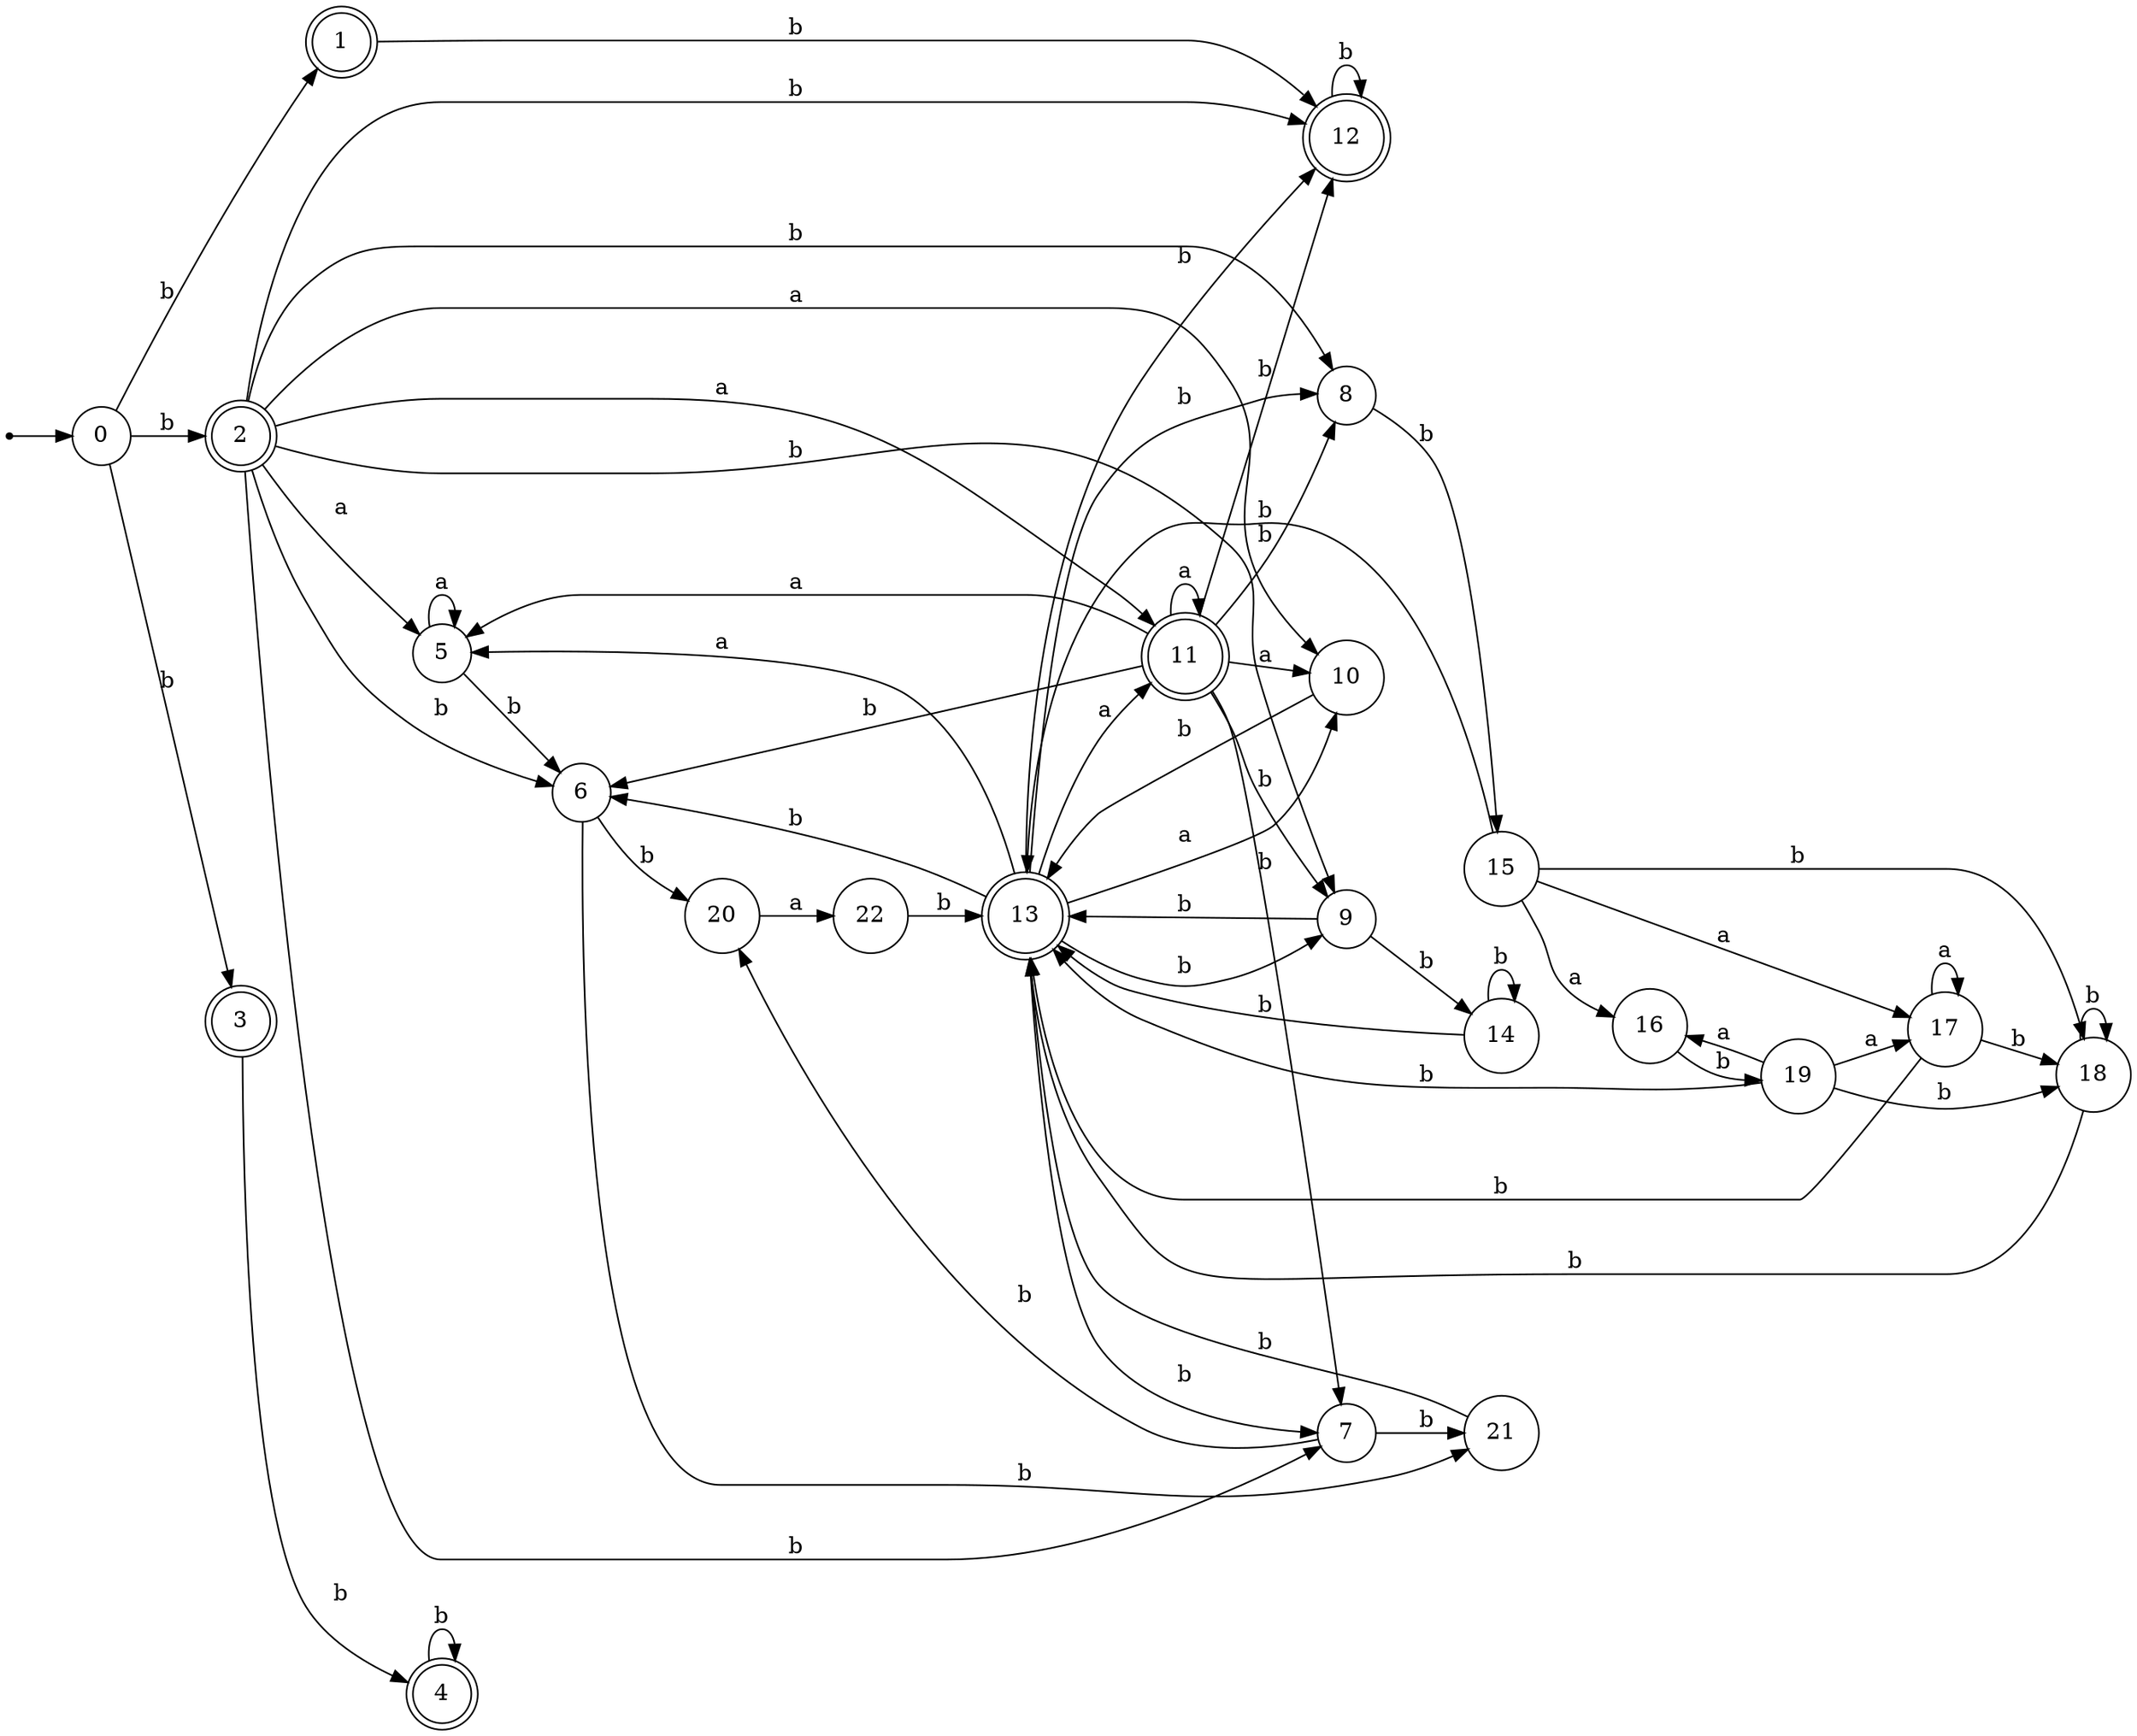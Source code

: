 digraph finite_state_machine {
rankdir=LR;
size="20,20";
node [shape = point]; "dummy0"
node [shape = circle]; "0";
"dummy0" -> "0";
node [shape = doublecircle]; "1";node [shape = doublecircle]; "2";node [shape = doublecircle]; "3";node [shape = doublecircle]; "4";node [shape = circle]; "5";
node [shape = circle]; "6";
node [shape = circle]; "7";
node [shape = circle]; "8";
node [shape = circle]; "9";
node [shape = circle]; "10";
node [shape = doublecircle]; "11";node [shape = doublecircle]; "12";node [shape = doublecircle]; "13";node [shape = circle]; "14";
node [shape = circle]; "15";
node [shape = circle]; "16";
node [shape = circle]; "17";
node [shape = circle]; "18";
node [shape = circle]; "19";
node [shape = circle]; "20";
node [shape = circle]; "21";
node [shape = circle]; "22";
"0" -> "1" [label = "b"];
 "0" -> "2" [label = "b"];
 "0" -> "3" [label = "b"];
 "3" -> "4" [label = "b"];
 "4" -> "4" [label = "b"];
 "2" -> "10" [label = "a"];
 "2" -> "11" [label = "a"];
 "2" -> "5" [label = "a"];
 "2" -> "6" [label = "b"];
 "2" -> "7" [label = "b"];
 "2" -> "8" [label = "b"];
 "2" -> "9" [label = "b"];
 "2" -> "12" [label = "b"];
 "12" -> "12" [label = "b"];
 "11" -> "10" [label = "a"];
 "11" -> "11" [label = "a"];
 "11" -> "5" [label = "a"];
 "11" -> "6" [label = "b"];
 "11" -> "7" [label = "b"];
 "11" -> "8" [label = "b"];
 "11" -> "9" [label = "b"];
 "11" -> "12" [label = "b"];
 "10" -> "13" [label = "b"];
 "13" -> "10" [label = "a"];
 "13" -> "11" [label = "a"];
 "13" -> "5" [label = "a"];
 "13" -> "6" [label = "b"];
 "13" -> "7" [label = "b"];
 "13" -> "8" [label = "b"];
 "13" -> "9" [label = "b"];
 "13" -> "12" [label = "b"];
 "9" -> "13" [label = "b"];
 "9" -> "14" [label = "b"];
 "14" -> "13" [label = "b"];
 "14" -> "14" [label = "b"];
 "8" -> "15" [label = "b"];
 "15" -> "16" [label = "a"];
 "15" -> "17" [label = "a"];
 "15" -> "18" [label = "b"];
 "15" -> "13" [label = "b"];
 "18" -> "18" [label = "b"];
 "18" -> "13" [label = "b"];
 "17" -> "17" [label = "a"];
 "17" -> "18" [label = "b"];
 "17" -> "13" [label = "b"];
 "16" -> "19" [label = "b"];
 "19" -> "16" [label = "a"];
 "19" -> "17" [label = "a"];
 "19" -> "18" [label = "b"];
 "19" -> "13" [label = "b"];
 "7" -> "20" [label = "b"];
 "7" -> "21" [label = "b"];
 "21" -> "13" [label = "b"];
 "20" -> "22" [label = "a"];
 "22" -> "13" [label = "b"];
 "6" -> "20" [label = "b"];
 "6" -> "21" [label = "b"];
 "5" -> "5" [label = "a"];
 "5" -> "6" [label = "b"];
 "1" -> "12" [label = "b"];
 }
